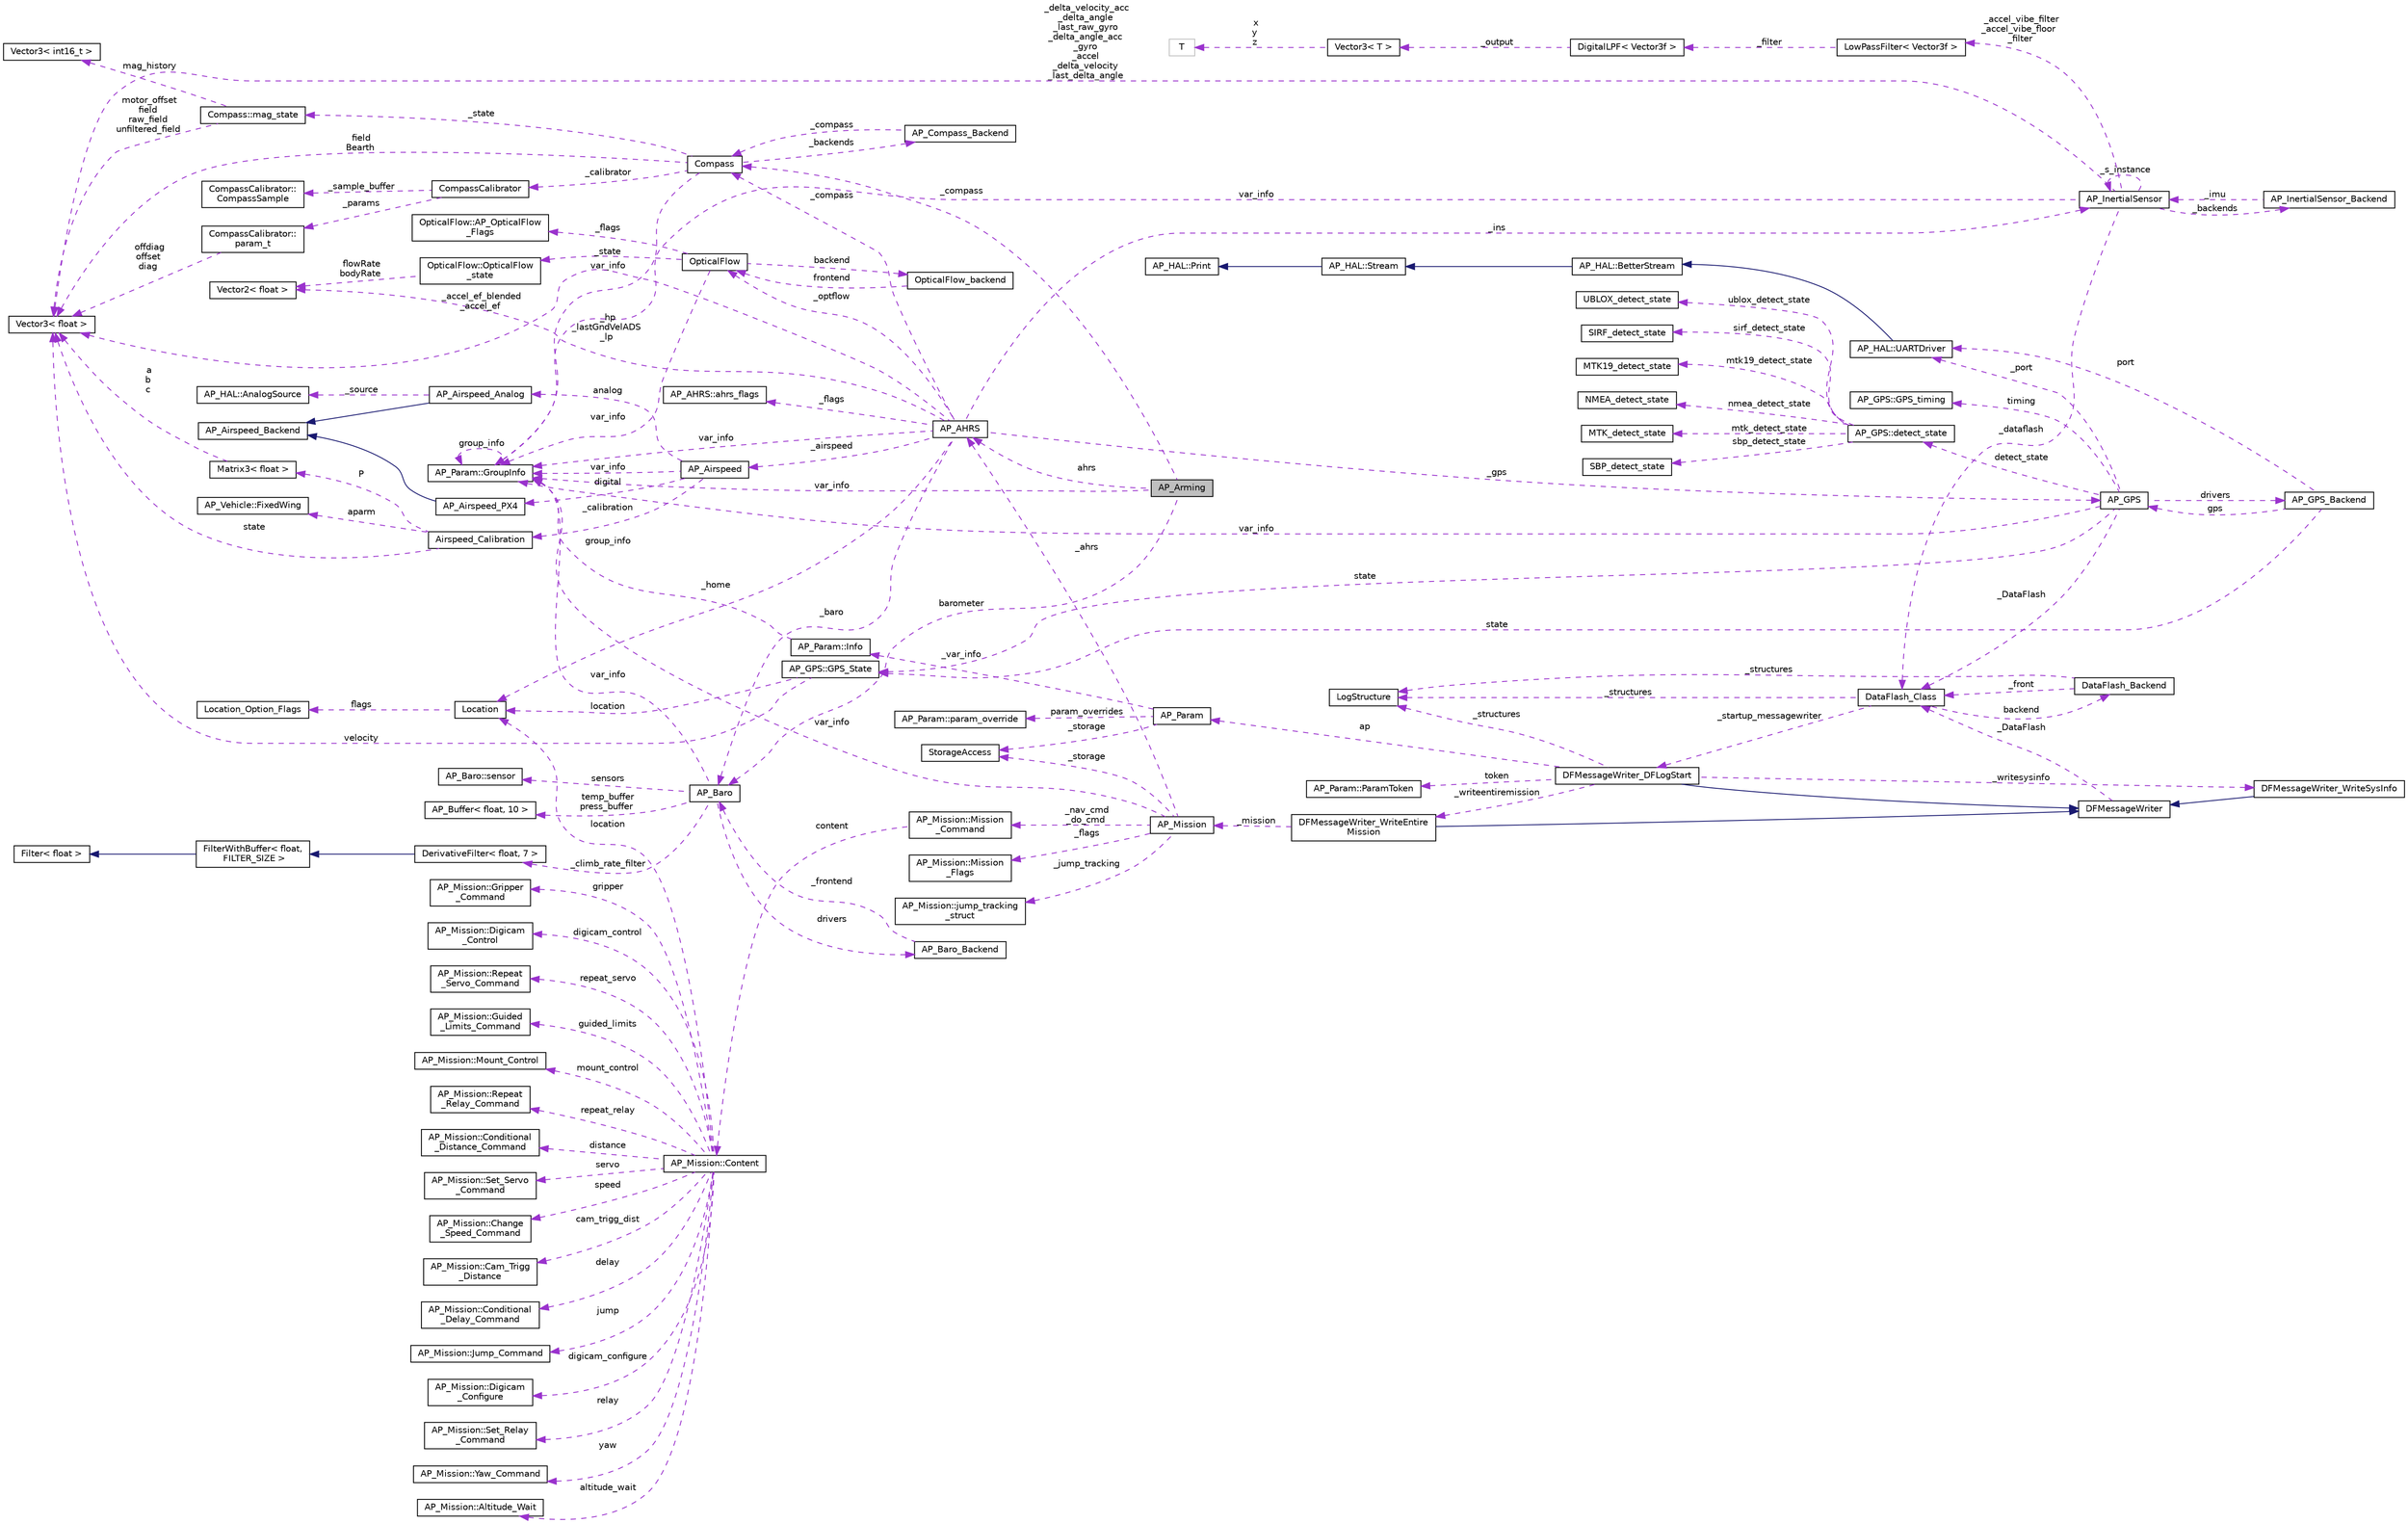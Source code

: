 digraph "AP_Arming"
{
 // INTERACTIVE_SVG=YES
  edge [fontname="Helvetica",fontsize="10",labelfontname="Helvetica",labelfontsize="10"];
  node [fontname="Helvetica",fontsize="10",shape=record];
  rankdir="LR";
  Node1 [label="AP_Arming",height=0.2,width=0.4,color="black", fillcolor="grey75", style="filled", fontcolor="black"];
  Node2 -> Node1 [dir="back",color="darkorchid3",fontsize="10",style="dashed",label=" barometer" ,fontname="Helvetica"];
  Node2 [label="AP_Baro",height=0.2,width=0.4,color="black", fillcolor="white", style="filled",URL="$classAP__Baro.html"];
  Node3 -> Node2 [dir="back",color="darkorchid3",fontsize="10",style="dashed",label=" sensors" ,fontname="Helvetica"];
  Node3 [label="AP_Baro::sensor",height=0.2,width=0.4,color="black", fillcolor="white", style="filled",URL="$structAP__Baro_1_1sensor.html"];
  Node4 -> Node2 [dir="back",color="darkorchid3",fontsize="10",style="dashed",label=" temp_buffer\npress_buffer" ,fontname="Helvetica"];
  Node4 [label="AP_Buffer\< float, 10 \>",height=0.2,width=0.4,color="black", fillcolor="white", style="filled",URL="$classAP__Buffer.html"];
  Node5 -> Node2 [dir="back",color="darkorchid3",fontsize="10",style="dashed",label=" _climb_rate_filter" ,fontname="Helvetica"];
  Node5 [label="DerivativeFilter\< float, 7 \>",height=0.2,width=0.4,color="black", fillcolor="white", style="filled",URL="$classDerivativeFilter.html"];
  Node6 -> Node5 [dir="back",color="midnightblue",fontsize="10",style="solid",fontname="Helvetica"];
  Node6 [label="FilterWithBuffer\< float,\l FILTER_SIZE \>",height=0.2,width=0.4,color="black", fillcolor="white", style="filled",URL="$classFilterWithBuffer.html"];
  Node7 -> Node6 [dir="back",color="midnightblue",fontsize="10",style="solid",fontname="Helvetica"];
  Node7 [label="Filter\< float \>",height=0.2,width=0.4,color="black", fillcolor="white", style="filled",URL="$classFilter.html"];
  Node8 -> Node2 [dir="back",color="darkorchid3",fontsize="10",style="dashed",label=" var_info" ,fontname="Helvetica"];
  Node8 [label="AP_Param::GroupInfo",height=0.2,width=0.4,color="black", fillcolor="white", style="filled",URL="$structAP__Param_1_1GroupInfo.html"];
  Node8 -> Node8 [dir="back",color="darkorchid3",fontsize="10",style="dashed",label=" group_info" ,fontname="Helvetica"];
  Node9 -> Node2 [dir="back",color="darkorchid3",fontsize="10",style="dashed",label=" drivers" ,fontname="Helvetica"];
  Node9 [label="AP_Baro_Backend",height=0.2,width=0.4,color="black", fillcolor="white", style="filled",URL="$classAP__Baro__Backend.html",tooltip="-*- tab-width: 4; Mode: C++; c-basic-offset: 4; indent-tabs-mode: nil -*- "];
  Node2 -> Node9 [dir="back",color="darkorchid3",fontsize="10",style="dashed",label=" _frontend" ,fontname="Helvetica"];
  Node8 -> Node1 [dir="back",color="darkorchid3",fontsize="10",style="dashed",label=" var_info" ,fontname="Helvetica"];
  Node10 -> Node1 [dir="back",color="darkorchid3",fontsize="10",style="dashed",label=" ahrs" ,fontname="Helvetica"];
  Node10 [label="AP_AHRS",height=0.2,width=0.4,color="black", fillcolor="white", style="filled",URL="$classAP__AHRS.html"];
  Node11 -> Node10 [dir="back",color="darkorchid3",fontsize="10",style="dashed",label=" _flags" ,fontname="Helvetica"];
  Node11 [label="AP_AHRS::ahrs_flags",height=0.2,width=0.4,color="black", fillcolor="white", style="filled",URL="$structAP__AHRS_1_1ahrs__flags.html"];
  Node2 -> Node10 [dir="back",color="darkorchid3",fontsize="10",style="dashed",label=" _baro" ,fontname="Helvetica"];
  Node12 -> Node10 [dir="back",color="darkorchid3",fontsize="10",style="dashed",label=" _optflow" ,fontname="Helvetica"];
  Node12 [label="OpticalFlow",height=0.2,width=0.4,color="black", fillcolor="white", style="filled",URL="$classOpticalFlow.html"];
  Node8 -> Node12 [dir="back",color="darkorchid3",fontsize="10",style="dashed",label=" var_info" ,fontname="Helvetica"];
  Node13 -> Node12 [dir="back",color="darkorchid3",fontsize="10",style="dashed",label=" _state" ,fontname="Helvetica"];
  Node13 [label="OpticalFlow::OpticalFlow\l_state",height=0.2,width=0.4,color="black", fillcolor="white", style="filled",URL="$structOpticalFlow_1_1OpticalFlow__state.html"];
  Node14 -> Node13 [dir="back",color="darkorchid3",fontsize="10",style="dashed",label=" flowRate\nbodyRate" ,fontname="Helvetica"];
  Node14 [label="Vector2\< float \>",height=0.2,width=0.4,color="black", fillcolor="white", style="filled",URL="$structVector2.html"];
  Node15 -> Node12 [dir="back",color="darkorchid3",fontsize="10",style="dashed",label=" backend" ,fontname="Helvetica"];
  Node15 [label="OpticalFlow_backend",height=0.2,width=0.4,color="black", fillcolor="white", style="filled",URL="$classOpticalFlow__backend.html"];
  Node12 -> Node15 [dir="back",color="darkorchid3",fontsize="10",style="dashed",label=" frontend" ,fontname="Helvetica"];
  Node16 -> Node12 [dir="back",color="darkorchid3",fontsize="10",style="dashed",label=" _flags" ,fontname="Helvetica"];
  Node16 [label="OpticalFlow::AP_OpticalFlow\l_Flags",height=0.2,width=0.4,color="black", fillcolor="white", style="filled",URL="$structOpticalFlow_1_1AP__OpticalFlow__Flags.html"];
  Node8 -> Node10 [dir="back",color="darkorchid3",fontsize="10",style="dashed",label=" var_info" ,fontname="Helvetica"];
  Node17 -> Node10 [dir="back",color="darkorchid3",fontsize="10",style="dashed",label=" _accel_ef_blended\n_accel_ef" ,fontname="Helvetica"];
  Node17 [label="Vector3\< float \>",height=0.2,width=0.4,color="black", fillcolor="white", style="filled",URL="$classVector3.html"];
  Node18 -> Node10 [dir="back",color="darkorchid3",fontsize="10",style="dashed",label=" _ins" ,fontname="Helvetica"];
  Node18 [label="AP_InertialSensor",height=0.2,width=0.4,color="black", fillcolor="white", style="filled",URL="$classAP__InertialSensor.html"];
  Node19 -> Node18 [dir="back",color="darkorchid3",fontsize="10",style="dashed",label=" _accel_vibe_filter\n_accel_vibe_floor\l_filter" ,fontname="Helvetica"];
  Node19 [label="LowPassFilter\< Vector3f \>",height=0.2,width=0.4,color="black", fillcolor="white", style="filled",URL="$classLowPassFilter.html"];
  Node20 -> Node19 [dir="back",color="darkorchid3",fontsize="10",style="dashed",label=" _filter" ,fontname="Helvetica"];
  Node20 [label="DigitalLPF\< Vector3f \>",height=0.2,width=0.4,color="black", fillcolor="white", style="filled",URL="$classDigitalLPF.html"];
  Node21 -> Node20 [dir="back",color="darkorchid3",fontsize="10",style="dashed",label=" _output" ,fontname="Helvetica"];
  Node21 [label="Vector3\< T \>",height=0.2,width=0.4,color="black", fillcolor="white", style="filled",URL="$classVector3.html"];
  Node22 -> Node21 [dir="back",color="darkorchid3",fontsize="10",style="dashed",label=" x\ny\nz" ,fontname="Helvetica"];
  Node22 [label="T",height=0.2,width=0.4,color="grey75", fillcolor="white", style="filled"];
  Node23 -> Node18 [dir="back",color="darkorchid3",fontsize="10",style="dashed",label=" _backends" ,fontname="Helvetica"];
  Node23 [label="AP_InertialSensor_Backend",height=0.2,width=0.4,color="black", fillcolor="white", style="filled",URL="$classAP__InertialSensor__Backend.html"];
  Node18 -> Node23 [dir="back",color="darkorchid3",fontsize="10",style="dashed",label=" _imu" ,fontname="Helvetica"];
  Node24 -> Node18 [dir="back",color="darkorchid3",fontsize="10",style="dashed",label=" _dataflash" ,fontname="Helvetica"];
  Node24 [label="DataFlash_Class",height=0.2,width=0.4,color="black", fillcolor="white", style="filled",URL="$classDataFlash__Class.html"];
  Node25 -> Node24 [dir="back",color="darkorchid3",fontsize="10",style="dashed",label=" _structures" ,fontname="Helvetica"];
  Node25 [label="LogStructure",height=0.2,width=0.4,color="black", fillcolor="white", style="filled",URL="$structLogStructure.html"];
  Node26 -> Node24 [dir="back",color="darkorchid3",fontsize="10",style="dashed",label=" backend" ,fontname="Helvetica"];
  Node26 [label="DataFlash_Backend",height=0.2,width=0.4,color="black", fillcolor="white", style="filled",URL="$classDataFlash__Backend.html"];
  Node25 -> Node26 [dir="back",color="darkorchid3",fontsize="10",style="dashed",label=" _structures" ,fontname="Helvetica"];
  Node24 -> Node26 [dir="back",color="darkorchid3",fontsize="10",style="dashed",label=" _front" ,fontname="Helvetica"];
  Node27 -> Node24 [dir="back",color="darkorchid3",fontsize="10",style="dashed",label=" _startup_messagewriter" ,fontname="Helvetica"];
  Node27 [label="DFMessageWriter_DFLogStart",height=0.2,width=0.4,color="black", fillcolor="white", style="filled",URL="$classDFMessageWriter__DFLogStart.html"];
  Node28 -> Node27 [dir="back",color="midnightblue",fontsize="10",style="solid",fontname="Helvetica"];
  Node28 [label="DFMessageWriter",height=0.2,width=0.4,color="black", fillcolor="white", style="filled",URL="$classDFMessageWriter.html"];
  Node24 -> Node28 [dir="back",color="darkorchid3",fontsize="10",style="dashed",label=" _DataFlash" ,fontname="Helvetica"];
  Node29 -> Node27 [dir="back",color="darkorchid3",fontsize="10",style="dashed",label=" _writeentiremission" ,fontname="Helvetica"];
  Node29 [label="DFMessageWriter_WriteEntire\lMission",height=0.2,width=0.4,color="black", fillcolor="white", style="filled",URL="$classDFMessageWriter__WriteEntireMission.html"];
  Node28 -> Node29 [dir="back",color="midnightblue",fontsize="10",style="solid",fontname="Helvetica"];
  Node30 -> Node29 [dir="back",color="darkorchid3",fontsize="10",style="dashed",label=" _mission" ,fontname="Helvetica"];
  Node30 [label="AP_Mission",height=0.2,width=0.4,color="black", fillcolor="white", style="filled",URL="$classAP__Mission.html",tooltip="Object managing Mission. "];
  Node31 -> Node30 [dir="back",color="darkorchid3",fontsize="10",style="dashed",label=" _storage" ,fontname="Helvetica"];
  Node31 [label="StorageAccess",height=0.2,width=0.4,color="black", fillcolor="white", style="filled",URL="$classStorageAccess.html"];
  Node32 -> Node30 [dir="back",color="darkorchid3",fontsize="10",style="dashed",label=" _nav_cmd\n_do_cmd" ,fontname="Helvetica"];
  Node32 [label="AP_Mission::Mission\l_Command",height=0.2,width=0.4,color="black", fillcolor="white", style="filled",URL="$structAP__Mission_1_1Mission__Command.html"];
  Node33 -> Node32 [dir="back",color="darkorchid3",fontsize="10",style="dashed",label=" content" ,fontname="Helvetica"];
  Node33 [label="AP_Mission::Content",height=0.2,width=0.4,color="black", fillcolor="white", style="filled",URL="$unionAP__Mission_1_1Content.html"];
  Node34 -> Node33 [dir="back",color="darkorchid3",fontsize="10",style="dashed",label=" guided_limits" ,fontname="Helvetica"];
  Node34 [label="AP_Mission::Guided\l_Limits_Command",height=0.2,width=0.4,color="black", fillcolor="white", style="filled",URL="$structAP__Mission_1_1Guided__Limits__Command.html"];
  Node35 -> Node33 [dir="back",color="darkorchid3",fontsize="10",style="dashed",label=" mount_control" ,fontname="Helvetica"];
  Node35 [label="AP_Mission::Mount_Control",height=0.2,width=0.4,color="black", fillcolor="white", style="filled",URL="$structAP__Mission_1_1Mount__Control.html"];
  Node36 -> Node33 [dir="back",color="darkorchid3",fontsize="10",style="dashed",label=" repeat_relay" ,fontname="Helvetica"];
  Node36 [label="AP_Mission::Repeat\l_Relay_Command",height=0.2,width=0.4,color="black", fillcolor="white", style="filled",URL="$structAP__Mission_1_1Repeat__Relay__Command.html"];
  Node37 -> Node33 [dir="back",color="darkorchid3",fontsize="10",style="dashed",label=" distance" ,fontname="Helvetica"];
  Node37 [label="AP_Mission::Conditional\l_Distance_Command",height=0.2,width=0.4,color="black", fillcolor="white", style="filled",URL="$structAP__Mission_1_1Conditional__Distance__Command.html"];
  Node38 -> Node33 [dir="back",color="darkorchid3",fontsize="10",style="dashed",label=" servo" ,fontname="Helvetica"];
  Node38 [label="AP_Mission::Set_Servo\l_Command",height=0.2,width=0.4,color="black", fillcolor="white", style="filled",URL="$structAP__Mission_1_1Set__Servo__Command.html"];
  Node39 -> Node33 [dir="back",color="darkorchid3",fontsize="10",style="dashed",label=" speed" ,fontname="Helvetica"];
  Node39 [label="AP_Mission::Change\l_Speed_Command",height=0.2,width=0.4,color="black", fillcolor="white", style="filled",URL="$structAP__Mission_1_1Change__Speed__Command.html"];
  Node40 -> Node33 [dir="back",color="darkorchid3",fontsize="10",style="dashed",label=" cam_trigg_dist" ,fontname="Helvetica"];
  Node40 [label="AP_Mission::Cam_Trigg\l_Distance",height=0.2,width=0.4,color="black", fillcolor="white", style="filled",URL="$structAP__Mission_1_1Cam__Trigg__Distance.html"];
  Node41 -> Node33 [dir="back",color="darkorchid3",fontsize="10",style="dashed",label=" delay" ,fontname="Helvetica"];
  Node41 [label="AP_Mission::Conditional\l_Delay_Command",height=0.2,width=0.4,color="black", fillcolor="white", style="filled",URL="$structAP__Mission_1_1Conditional__Delay__Command.html"];
  Node42 -> Node33 [dir="back",color="darkorchid3",fontsize="10",style="dashed",label=" jump" ,fontname="Helvetica"];
  Node42 [label="AP_Mission::Jump_Command",height=0.2,width=0.4,color="black", fillcolor="white", style="filled",URL="$structAP__Mission_1_1Jump__Command.html"];
  Node43 -> Node33 [dir="back",color="darkorchid3",fontsize="10",style="dashed",label=" location" ,fontname="Helvetica"];
  Node43 [label="Location",height=0.2,width=0.4,color="black", fillcolor="white", style="filled",URL="$structLocation.html"];
  Node44 -> Node43 [dir="back",color="darkorchid3",fontsize="10",style="dashed",label=" flags" ,fontname="Helvetica"];
  Node44 [label="Location_Option_Flags",height=0.2,width=0.4,color="black", fillcolor="white", style="filled",URL="$structLocation__Option__Flags.html"];
  Node45 -> Node33 [dir="back",color="darkorchid3",fontsize="10",style="dashed",label=" digicam_configure" ,fontname="Helvetica"];
  Node45 [label="AP_Mission::Digicam\l_Configure",height=0.2,width=0.4,color="black", fillcolor="white", style="filled",URL="$structAP__Mission_1_1Digicam__Configure.html"];
  Node46 -> Node33 [dir="back",color="darkorchid3",fontsize="10",style="dashed",label=" relay" ,fontname="Helvetica"];
  Node46 [label="AP_Mission::Set_Relay\l_Command",height=0.2,width=0.4,color="black", fillcolor="white", style="filled",URL="$structAP__Mission_1_1Set__Relay__Command.html"];
  Node47 -> Node33 [dir="back",color="darkorchid3",fontsize="10",style="dashed",label=" yaw" ,fontname="Helvetica"];
  Node47 [label="AP_Mission::Yaw_Command",height=0.2,width=0.4,color="black", fillcolor="white", style="filled",URL="$structAP__Mission_1_1Yaw__Command.html"];
  Node48 -> Node33 [dir="back",color="darkorchid3",fontsize="10",style="dashed",label=" altitude_wait" ,fontname="Helvetica"];
  Node48 [label="AP_Mission::Altitude_Wait",height=0.2,width=0.4,color="black", fillcolor="white", style="filled",URL="$structAP__Mission_1_1Altitude__Wait.html"];
  Node49 -> Node33 [dir="back",color="darkorchid3",fontsize="10",style="dashed",label=" gripper" ,fontname="Helvetica"];
  Node49 [label="AP_Mission::Gripper\l_Command",height=0.2,width=0.4,color="black", fillcolor="white", style="filled",URL="$structAP__Mission_1_1Gripper__Command.html"];
  Node50 -> Node33 [dir="back",color="darkorchid3",fontsize="10",style="dashed",label=" digicam_control" ,fontname="Helvetica"];
  Node50 [label="AP_Mission::Digicam\l_Control",height=0.2,width=0.4,color="black", fillcolor="white", style="filled",URL="$structAP__Mission_1_1Digicam__Control.html"];
  Node51 -> Node33 [dir="back",color="darkorchid3",fontsize="10",style="dashed",label=" repeat_servo" ,fontname="Helvetica"];
  Node51 [label="AP_Mission::Repeat\l_Servo_Command",height=0.2,width=0.4,color="black", fillcolor="white", style="filled",URL="$structAP__Mission_1_1Repeat__Servo__Command.html"];
  Node8 -> Node30 [dir="back",color="darkorchid3",fontsize="10",style="dashed",label=" var_info" ,fontname="Helvetica"];
  Node52 -> Node30 [dir="back",color="darkorchid3",fontsize="10",style="dashed",label=" _flags" ,fontname="Helvetica"];
  Node52 [label="AP_Mission::Mission\l_Flags",height=0.2,width=0.4,color="black", fillcolor="white", style="filled",URL="$structAP__Mission_1_1Mission__Flags.html"];
  Node10 -> Node30 [dir="back",color="darkorchid3",fontsize="10",style="dashed",label=" _ahrs" ,fontname="Helvetica"];
  Node53 -> Node30 [dir="back",color="darkorchid3",fontsize="10",style="dashed",label=" _jump_tracking" ,fontname="Helvetica"];
  Node53 [label="AP_Mission::jump_tracking\l_struct",height=0.2,width=0.4,color="black", fillcolor="white", style="filled",URL="$structAP__Mission_1_1jump__tracking__struct.html"];
  Node54 -> Node27 [dir="back",color="darkorchid3",fontsize="10",style="dashed",label=" _writesysinfo" ,fontname="Helvetica"];
  Node54 [label="DFMessageWriter_WriteSysInfo",height=0.2,width=0.4,color="black", fillcolor="white", style="filled",URL="$classDFMessageWriter__WriteSysInfo.html"];
  Node28 -> Node54 [dir="back",color="midnightblue",fontsize="10",style="solid",fontname="Helvetica"];
  Node55 -> Node27 [dir="back",color="darkorchid3",fontsize="10",style="dashed",label=" token" ,fontname="Helvetica"];
  Node55 [label="AP_Param::ParamToken",height=0.2,width=0.4,color="black", fillcolor="white", style="filled",URL="$structAP__Param_1_1ParamToken.html"];
  Node25 -> Node27 [dir="back",color="darkorchid3",fontsize="10",style="dashed",label=" _structures" ,fontname="Helvetica"];
  Node56 -> Node27 [dir="back",color="darkorchid3",fontsize="10",style="dashed",label=" ap" ,fontname="Helvetica"];
  Node56 [label="AP_Param",height=0.2,width=0.4,color="black", fillcolor="white", style="filled",URL="$classAP__Param.html"];
  Node31 -> Node56 [dir="back",color="darkorchid3",fontsize="10",style="dashed",label=" _storage" ,fontname="Helvetica"];
  Node57 -> Node56 [dir="back",color="darkorchid3",fontsize="10",style="dashed",label=" _var_info" ,fontname="Helvetica"];
  Node57 [label="AP_Param::Info",height=0.2,width=0.4,color="black", fillcolor="white", style="filled",URL="$structAP__Param_1_1Info.html"];
  Node8 -> Node57 [dir="back",color="darkorchid3",fontsize="10",style="dashed",label=" group_info" ,fontname="Helvetica"];
  Node58 -> Node56 [dir="back",color="darkorchid3",fontsize="10",style="dashed",label=" param_overrides" ,fontname="Helvetica"];
  Node58 [label="AP_Param::param_override",height=0.2,width=0.4,color="black", fillcolor="white", style="filled",URL="$structAP__Param_1_1param__override.html"];
  Node8 -> Node18 [dir="back",color="darkorchid3",fontsize="10",style="dashed",label=" var_info" ,fontname="Helvetica"];
  Node18 -> Node18 [dir="back",color="darkorchid3",fontsize="10",style="dashed",label=" _s_instance" ,fontname="Helvetica"];
  Node17 -> Node18 [dir="back",color="darkorchid3",fontsize="10",style="dashed",label=" _delta_velocity_acc\n_delta_angle\n_last_raw_gyro\n_delta_angle_acc\n_gyro\n_accel\n_delta_velocity\n_last_delta_angle" ,fontname="Helvetica"];
  Node59 -> Node10 [dir="back",color="darkorchid3",fontsize="10",style="dashed",label=" _airspeed" ,fontname="Helvetica"];
  Node59 [label="AP_Airspeed",height=0.2,width=0.4,color="black", fillcolor="white", style="filled",URL="$classAP__Airspeed.html"];
  Node60 -> Node59 [dir="back",color="darkorchid3",fontsize="10",style="dashed",label=" analog" ,fontname="Helvetica"];
  Node60 [label="AP_Airspeed_Analog",height=0.2,width=0.4,color="black", fillcolor="white", style="filled",URL="$classAP__Airspeed__Analog.html",tooltip="-*- tab-width: 4; Mode: C++; c-basic-offset: 4; indent-tabs-mode: nil -*- "];
  Node61 -> Node60 [dir="back",color="midnightblue",fontsize="10",style="solid",fontname="Helvetica"];
  Node61 [label="AP_Airspeed_Backend",height=0.2,width=0.4,color="black", fillcolor="white", style="filled",URL="$classAP__Airspeed__Backend.html",tooltip="-*- tab-width: 4; Mode: C++; c-basic-offset: 4; indent-tabs-mode: nil -*- "];
  Node62 -> Node60 [dir="back",color="darkorchid3",fontsize="10",style="dashed",label=" _source" ,fontname="Helvetica"];
  Node62 [label="AP_HAL::AnalogSource",height=0.2,width=0.4,color="black", fillcolor="white", style="filled",URL="$classAP__HAL_1_1AnalogSource.html"];
  Node8 -> Node59 [dir="back",color="darkorchid3",fontsize="10",style="dashed",label=" var_info" ,fontname="Helvetica"];
  Node63 -> Node59 [dir="back",color="darkorchid3",fontsize="10",style="dashed",label=" digital" ,fontname="Helvetica"];
  Node63 [label="AP_Airspeed_PX4",height=0.2,width=0.4,color="black", fillcolor="white", style="filled",URL="$classAP__Airspeed__PX4.html",tooltip="-*- tab-width: 4; Mode: C++; c-basic-offset: 4; indent-tabs-mode: nil -*- "];
  Node61 -> Node63 [dir="back",color="midnightblue",fontsize="10",style="solid",fontname="Helvetica"];
  Node64 -> Node59 [dir="back",color="darkorchid3",fontsize="10",style="dashed",label=" _calibration" ,fontname="Helvetica"];
  Node64 [label="Airspeed_Calibration",height=0.2,width=0.4,color="black", fillcolor="white", style="filled",URL="$classAirspeed__Calibration.html",tooltip="-*- tab-width: 4; Mode: C++; c-basic-offset: 4; indent-tabs-mode: nil -*- "];
  Node65 -> Node64 [dir="back",color="darkorchid3",fontsize="10",style="dashed",label=" P" ,fontname="Helvetica"];
  Node65 [label="Matrix3\< float \>",height=0.2,width=0.4,color="black", fillcolor="white", style="filled",URL="$classMatrix3.html"];
  Node17 -> Node65 [dir="back",color="darkorchid3",fontsize="10",style="dashed",label=" a\nb\nc" ,fontname="Helvetica"];
  Node17 -> Node64 [dir="back",color="darkorchid3",fontsize="10",style="dashed",label=" state" ,fontname="Helvetica"];
  Node66 -> Node64 [dir="back",color="darkorchid3",fontsize="10",style="dashed",label=" aparm" ,fontname="Helvetica"];
  Node66 [label="AP_Vehicle::FixedWing",height=0.2,width=0.4,color="black", fillcolor="white", style="filled",URL="$structAP__Vehicle_1_1FixedWing.html"];
  Node14 -> Node10 [dir="back",color="darkorchid3",fontsize="10",style="dashed",label=" _hp\n_lastGndVelADS\n_lp" ,fontname="Helvetica"];
  Node67 -> Node10 [dir="back",color="darkorchid3",fontsize="10",style="dashed",label=" _gps" ,fontname="Helvetica"];
  Node67 [label="AP_GPS",height=0.2,width=0.4,color="black", fillcolor="white", style="filled",URL="$classAP__GPS.html"];
  Node68 -> Node67 [dir="back",color="darkorchid3",fontsize="10",style="dashed",label=" detect_state" ,fontname="Helvetica"];
  Node68 [label="AP_GPS::detect_state",height=0.2,width=0.4,color="black", fillcolor="white", style="filled",URL="$structAP__GPS_1_1detect__state.html"];
  Node69 -> Node68 [dir="back",color="darkorchid3",fontsize="10",style="dashed",label=" sbp_detect_state" ,fontname="Helvetica"];
  Node69 [label="SBP_detect_state",height=0.2,width=0.4,color="black", fillcolor="white", style="filled",URL="$structSBP__detect__state.html"];
  Node70 -> Node68 [dir="back",color="darkorchid3",fontsize="10",style="dashed",label=" ublox_detect_state" ,fontname="Helvetica"];
  Node70 [label="UBLOX_detect_state",height=0.2,width=0.4,color="black", fillcolor="white", style="filled",URL="$structUBLOX__detect__state.html"];
  Node71 -> Node68 [dir="back",color="darkorchid3",fontsize="10",style="dashed",label=" sirf_detect_state" ,fontname="Helvetica"];
  Node71 [label="SIRF_detect_state",height=0.2,width=0.4,color="black", fillcolor="white", style="filled",URL="$structSIRF__detect__state.html"];
  Node72 -> Node68 [dir="back",color="darkorchid3",fontsize="10",style="dashed",label=" mtk19_detect_state" ,fontname="Helvetica"];
  Node72 [label="MTK19_detect_state",height=0.2,width=0.4,color="black", fillcolor="white", style="filled",URL="$structMTK19__detect__state.html"];
  Node73 -> Node68 [dir="back",color="darkorchid3",fontsize="10",style="dashed",label=" nmea_detect_state" ,fontname="Helvetica"];
  Node73 [label="NMEA_detect_state",height=0.2,width=0.4,color="black", fillcolor="white", style="filled",URL="$structNMEA__detect__state.html"];
  Node74 -> Node68 [dir="back",color="darkorchid3",fontsize="10",style="dashed",label=" mtk_detect_state" ,fontname="Helvetica"];
  Node74 [label="MTK_detect_state",height=0.2,width=0.4,color="black", fillcolor="white", style="filled",URL="$structMTK__detect__state.html"];
  Node75 -> Node67 [dir="back",color="darkorchid3",fontsize="10",style="dashed",label=" timing" ,fontname="Helvetica"];
  Node75 [label="AP_GPS::GPS_timing",height=0.2,width=0.4,color="black", fillcolor="white", style="filled",URL="$structAP__GPS_1_1GPS__timing.html"];
  Node76 -> Node67 [dir="back",color="darkorchid3",fontsize="10",style="dashed",label=" drivers" ,fontname="Helvetica"];
  Node76 [label="AP_GPS_Backend",height=0.2,width=0.4,color="black", fillcolor="white", style="filled",URL="$classAP__GPS__Backend.html"];
  Node77 -> Node76 [dir="back",color="darkorchid3",fontsize="10",style="dashed",label=" port" ,fontname="Helvetica"];
  Node77 [label="AP_HAL::UARTDriver",height=0.2,width=0.4,color="black", fillcolor="white", style="filled",URL="$classAP__HAL_1_1UARTDriver.html"];
  Node78 -> Node77 [dir="back",color="midnightblue",fontsize="10",style="solid",fontname="Helvetica"];
  Node78 [label="AP_HAL::BetterStream",height=0.2,width=0.4,color="black", fillcolor="white", style="filled",URL="$classAP__HAL_1_1BetterStream.html"];
  Node79 -> Node78 [dir="back",color="midnightblue",fontsize="10",style="solid",fontname="Helvetica"];
  Node79 [label="AP_HAL::Stream",height=0.2,width=0.4,color="black", fillcolor="white", style="filled",URL="$classAP__HAL_1_1Stream.html"];
  Node80 -> Node79 [dir="back",color="midnightblue",fontsize="10",style="solid",fontname="Helvetica"];
  Node80 [label="AP_HAL::Print",height=0.2,width=0.4,color="black", fillcolor="white", style="filled",URL="$classAP__HAL_1_1Print.html"];
  Node67 -> Node76 [dir="back",color="darkorchid3",fontsize="10",style="dashed",label=" gps" ,fontname="Helvetica"];
  Node81 -> Node76 [dir="back",color="darkorchid3",fontsize="10",style="dashed",label=" state" ,fontname="Helvetica"];
  Node81 [label="AP_GPS::GPS_State",height=0.2,width=0.4,color="black", fillcolor="white", style="filled",URL="$structAP__GPS_1_1GPS__State.html"];
  Node17 -> Node81 [dir="back",color="darkorchid3",fontsize="10",style="dashed",label=" velocity" ,fontname="Helvetica"];
  Node43 -> Node81 [dir="back",color="darkorchid3",fontsize="10",style="dashed",label=" location" ,fontname="Helvetica"];
  Node24 -> Node67 [dir="back",color="darkorchid3",fontsize="10",style="dashed",label=" _DataFlash" ,fontname="Helvetica"];
  Node77 -> Node67 [dir="back",color="darkorchid3",fontsize="10",style="dashed",label=" _port" ,fontname="Helvetica"];
  Node8 -> Node67 [dir="back",color="darkorchid3",fontsize="10",style="dashed",label=" var_info" ,fontname="Helvetica"];
  Node81 -> Node67 [dir="back",color="darkorchid3",fontsize="10",style="dashed",label=" state" ,fontname="Helvetica"];
  Node43 -> Node10 [dir="back",color="darkorchid3",fontsize="10",style="dashed",label=" _home" ,fontname="Helvetica"];
  Node82 -> Node10 [dir="back",color="darkorchid3",fontsize="10",style="dashed",label=" _compass" ,fontname="Helvetica"];
  Node82 [label="Compass",height=0.2,width=0.4,color="black", fillcolor="white", style="filled",URL="$classCompass.html"];
  Node8 -> Node82 [dir="back",color="darkorchid3",fontsize="10",style="dashed",label=" var_info" ,fontname="Helvetica"];
  Node17 -> Node82 [dir="back",color="darkorchid3",fontsize="10",style="dashed",label=" field\nBearth" ,fontname="Helvetica"];
  Node83 -> Node82 [dir="back",color="darkorchid3",fontsize="10",style="dashed",label=" _calibrator" ,fontname="Helvetica"];
  Node83 [label="CompassCalibrator",height=0.2,width=0.4,color="black", fillcolor="white", style="filled",URL="$classCompassCalibrator.html"];
  Node84 -> Node83 [dir="back",color="darkorchid3",fontsize="10",style="dashed",label=" _params" ,fontname="Helvetica"];
  Node84 [label="CompassCalibrator::\lparam_t",height=0.2,width=0.4,color="black", fillcolor="white", style="filled",URL="$classCompassCalibrator_1_1param__t.html"];
  Node17 -> Node84 [dir="back",color="darkorchid3",fontsize="10",style="dashed",label=" offdiag\noffset\ndiag" ,fontname="Helvetica"];
  Node85 -> Node83 [dir="back",color="darkorchid3",fontsize="10",style="dashed",label=" _sample_buffer" ,fontname="Helvetica"];
  Node85 [label="CompassCalibrator::\lCompassSample",height=0.2,width=0.4,color="black", fillcolor="white", style="filled",URL="$classCompassCalibrator_1_1CompassSample.html"];
  Node86 -> Node82 [dir="back",color="darkorchid3",fontsize="10",style="dashed",label=" _backends" ,fontname="Helvetica"];
  Node86 [label="AP_Compass_Backend",height=0.2,width=0.4,color="black", fillcolor="white", style="filled",URL="$classAP__Compass__Backend.html"];
  Node82 -> Node86 [dir="back",color="darkorchid3",fontsize="10",style="dashed",label=" _compass" ,fontname="Helvetica"];
  Node87 -> Node82 [dir="back",color="darkorchid3",fontsize="10",style="dashed",label=" _state" ,fontname="Helvetica"];
  Node87 [label="Compass::mag_state",height=0.2,width=0.4,color="black", fillcolor="white", style="filled",URL="$structCompass_1_1mag__state.html"];
  Node17 -> Node87 [dir="back",color="darkorchid3",fontsize="10",style="dashed",label=" motor_offset\nfield\nraw_field\nunfiltered_field" ,fontname="Helvetica"];
  Node88 -> Node87 [dir="back",color="darkorchid3",fontsize="10",style="dashed",label=" mag_history" ,fontname="Helvetica"];
  Node88 [label="Vector3\< int16_t \>",height=0.2,width=0.4,color="black", fillcolor="white", style="filled",URL="$classVector3.html"];
  Node82 -> Node1 [dir="back",color="darkorchid3",fontsize="10",style="dashed",label=" _compass" ,fontname="Helvetica"];
}
